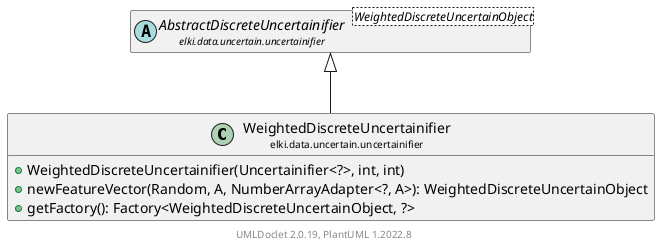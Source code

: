 @startuml
    remove .*\.(Instance|Par|Parameterizer|Factory)$
    set namespaceSeparator none
    hide empty fields
    hide empty methods

    class "<size:14>WeightedDiscreteUncertainifier\n<size:10>elki.data.uncertain.uncertainifier" as elki.data.uncertain.uncertainifier.WeightedDiscreteUncertainifier [[WeightedDiscreteUncertainifier.html]] {
        +WeightedDiscreteUncertainifier(Uncertainifier<?>, int, int)
        +newFeatureVector(Random, A, NumberArrayAdapter<?, A>): WeightedDiscreteUncertainObject
        +getFactory(): Factory<WeightedDiscreteUncertainObject, ?>
    }

    abstract class "<size:14>AbstractDiscreteUncertainifier\n<size:10>elki.data.uncertain.uncertainifier" as elki.data.uncertain.uncertainifier.AbstractDiscreteUncertainifier<WeightedDiscreteUncertainObject> [[AbstractDiscreteUncertainifier.html]]
    class "<size:14>WeightedDiscreteUncertainifier.Par\n<size:10>elki.data.uncertain.uncertainifier" as elki.data.uncertain.uncertainifier.WeightedDiscreteUncertainifier.Par [[WeightedDiscreteUncertainifier.Par.html]]

    elki.data.uncertain.uncertainifier.AbstractDiscreteUncertainifier <|-- elki.data.uncertain.uncertainifier.WeightedDiscreteUncertainifier
    elki.data.uncertain.uncertainifier.WeightedDiscreteUncertainifier +-- elki.data.uncertain.uncertainifier.WeightedDiscreteUncertainifier.Par

    center footer UMLDoclet 2.0.19, PlantUML 1.2022.8
@enduml
